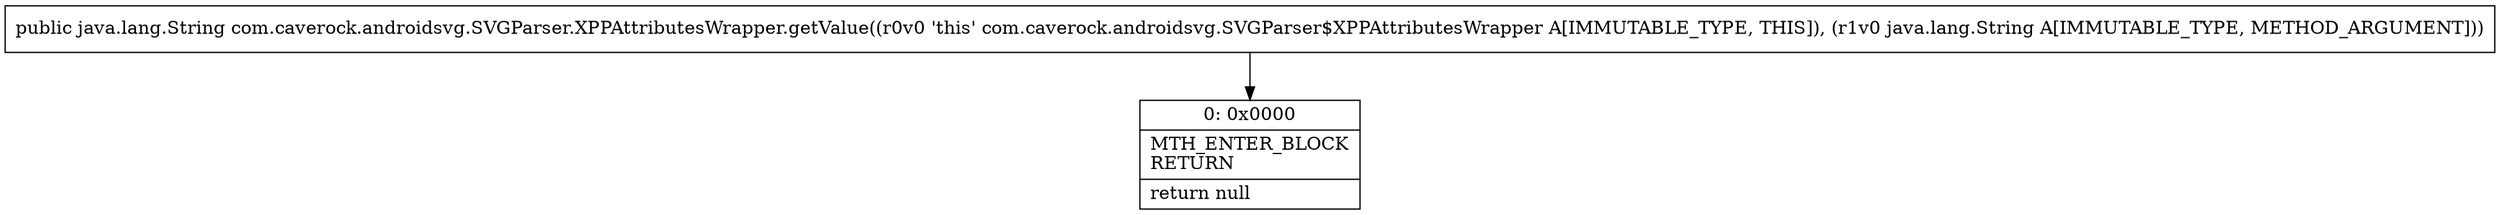 digraph "CFG forcom.caverock.androidsvg.SVGParser.XPPAttributesWrapper.getValue(Ljava\/lang\/String;)Ljava\/lang\/String;" {
Node_0 [shape=record,label="{0\:\ 0x0000|MTH_ENTER_BLOCK\lRETURN\l|return null\l}"];
MethodNode[shape=record,label="{public java.lang.String com.caverock.androidsvg.SVGParser.XPPAttributesWrapper.getValue((r0v0 'this' com.caverock.androidsvg.SVGParser$XPPAttributesWrapper A[IMMUTABLE_TYPE, THIS]), (r1v0 java.lang.String A[IMMUTABLE_TYPE, METHOD_ARGUMENT])) }"];
MethodNode -> Node_0;
}

